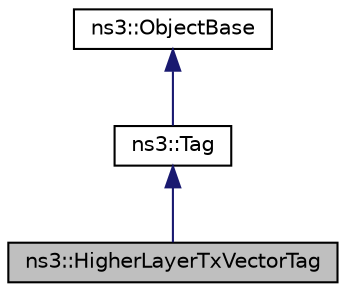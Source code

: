 digraph "ns3::HigherLayerTxVectorTag"
{
 // LATEX_PDF_SIZE
  edge [fontname="Helvetica",fontsize="10",labelfontname="Helvetica",labelfontsize="10"];
  node [fontname="Helvetica",fontsize="10",shape=record];
  Node1 [label="ns3::HigherLayerTxVectorTag",height=0.2,width=0.4,color="black", fillcolor="grey75", style="filled", fontcolor="black",tooltip="This tag will be used to support higher layer control DataRate and TxPwr_Level for transmission."];
  Node2 -> Node1 [dir="back",color="midnightblue",fontsize="10",style="solid",fontname="Helvetica"];
  Node2 [label="ns3::Tag",height=0.2,width=0.4,color="black", fillcolor="white", style="filled",URL="$classns3_1_1_tag.html",tooltip="tag a set of bytes in a packet"];
  Node3 -> Node2 [dir="back",color="midnightblue",fontsize="10",style="solid",fontname="Helvetica"];
  Node3 [label="ns3::ObjectBase",height=0.2,width=0.4,color="black", fillcolor="white", style="filled",URL="$classns3_1_1_object_base.html",tooltip="Anchor the ns-3 type and attribute system."];
}
